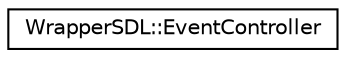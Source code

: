 digraph "Graphical Class Hierarchy"
{
  edge [fontname="Helvetica",fontsize="10",labelfontname="Helvetica",labelfontsize="10"];
  node [fontname="Helvetica",fontsize="10",shape=record];
  rankdir="LR";
  Node1 [label="WrapperSDL::EventController",height=0.2,width=0.4,color="black", fillcolor="white", style="filled",URL="$struct_wrapper_s_d_l_1_1_event_controller.html"];
}
